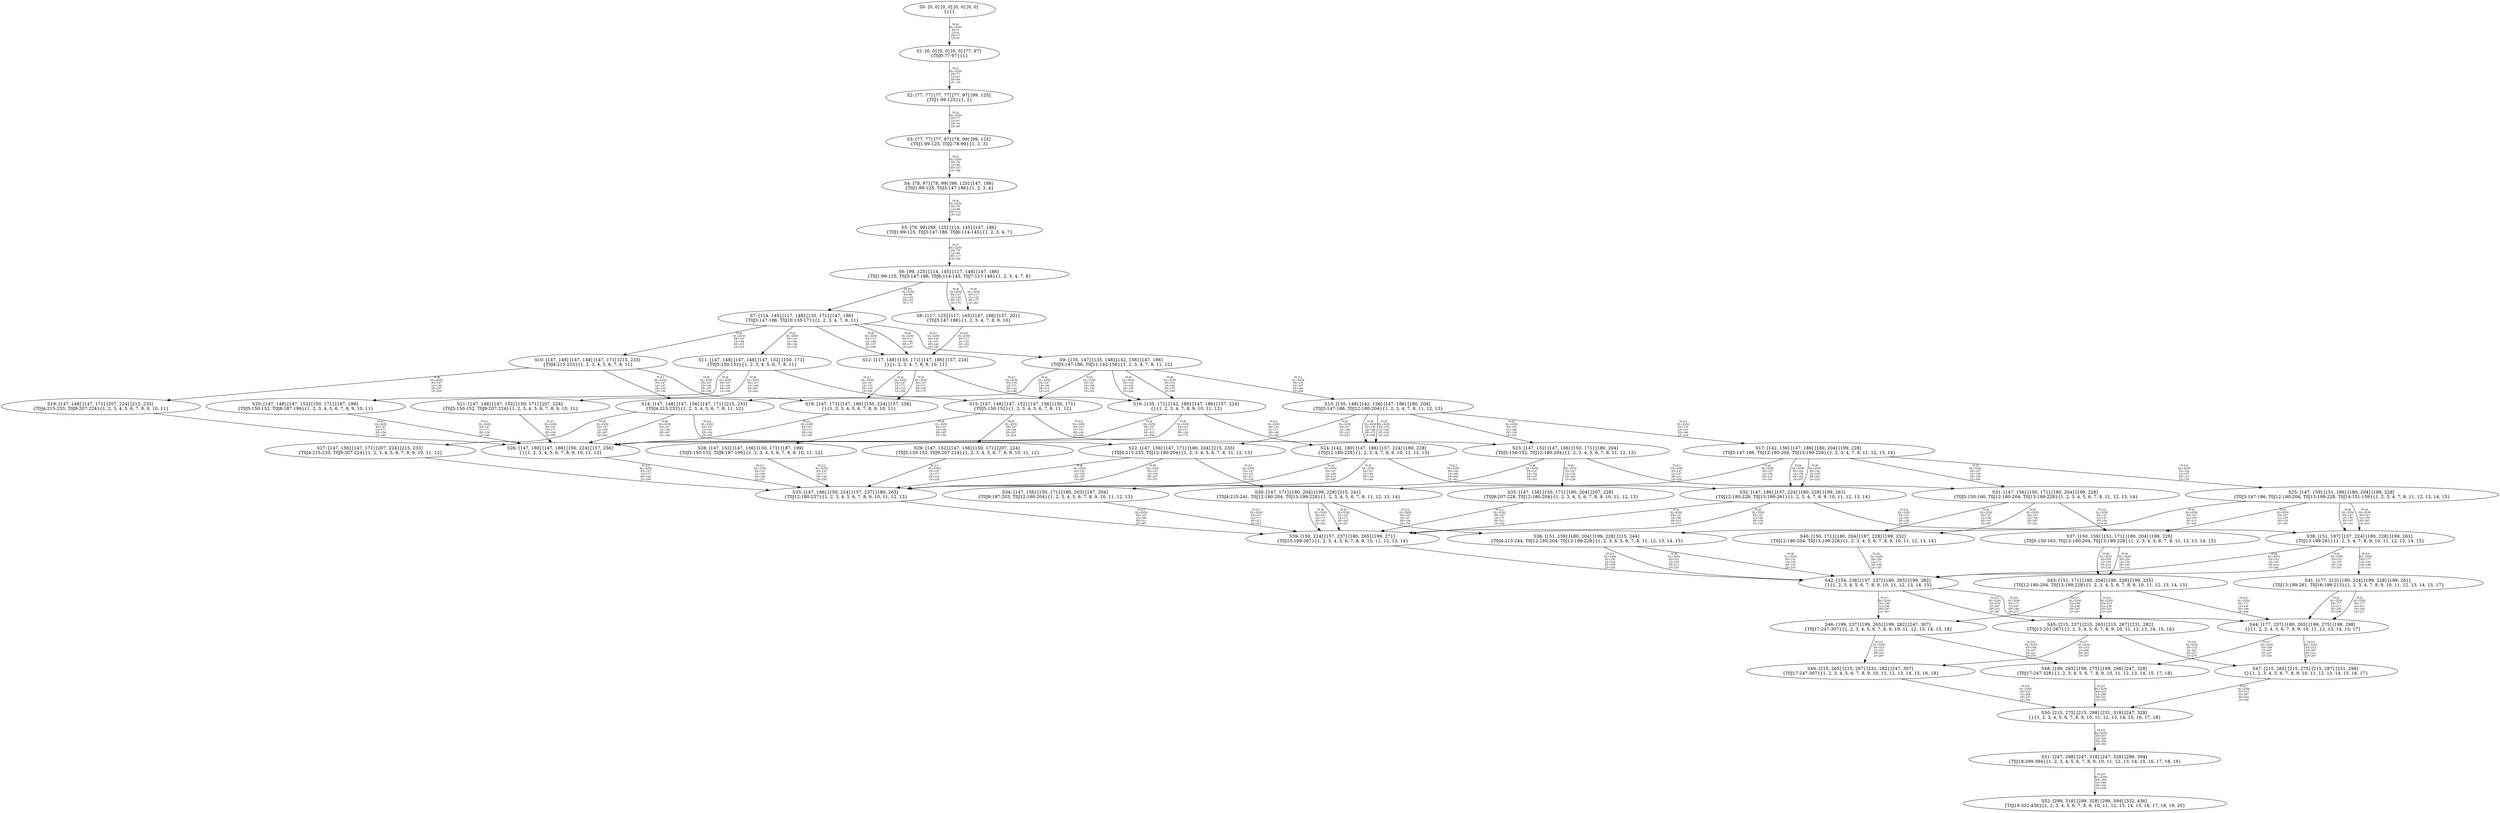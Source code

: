 digraph {
	S0[label="S0: [0, 0] [0, 0] [0, 0] [0, 0] \n{}{}"];
	S1[label="S1: [0, 0] [0, 0] [0, 0] [77, 97] \n{T0J0:77-97}{1}"];
	S2[label="S2: [77, 77] [77, 77] [77, 97] [99, 125] \n{T0J1:99-125}{1, 2}"];
	S3[label="S3: [77, 77] [77, 97] [78, 99] [99, 125] \n{T0J1:99-125, T0J2:78-99}{1, 2, 3}"];
	S4[label="S4: [78, 97] [78, 99] [99, 125] [147, 186] \n{T0J1:99-125, T0J3:147-186}{1, 2, 3, 4}"];
	S5[label="S5: [78, 99] [99, 125] [114, 145] [147, 186] \n{T0J1:99-125, T0J3:147-186, T0J6:114-145}{1, 2, 3, 4, 7}"];
	S6[label="S6: [99, 125] [114, 145] [117, 148] [147, 186] \n{T0J1:99-125, T0J3:147-186, T0J6:114-145, T0J7:117-148}{1, 2, 3, 4, 7, 8}"];
	S7[label="S7: [114, 145] [117, 148] [135, 171] [147, 186] \n{T0J3:147-186, T0J10:135-171}{1, 2, 3, 4, 7, 8, 11}"];
	S8[label="S8: [117, 125] [117, 145] [147, 186] [157, 201] \n{T0J3:147-186}{1, 2, 3, 4, 7, 8, 9, 10}"];
	S9[label="S9: [135, 147] [135, 148] [142, 156] [147, 186] \n{T0J3:147-186, T0J11:142-156}{1, 2, 3, 4, 7, 8, 11, 12}"];
	S10[label="S10: [147, 148] [147, 148] [147, 171] [215, 233] \n{T0J4:215-233}{1, 2, 3, 4, 5, 6, 7, 8, 11}"];
	S11[label="S11: [147, 148] [147, 148] [147, 152] [150, 171] \n{T0J5:150-152}{1, 2, 3, 4, 5, 6, 7, 8, 11}"];
	S12[label="S12: [117, 148] [135, 171] [147, 186] [157, 224] \n{}{1, 2, 3, 4, 7, 8, 9, 10, 11}"];
	S13[label="S13: [135, 148] [142, 156] [147, 186] [180, 204] \n{T0J3:147-186, T0J12:180-204}{1, 2, 3, 4, 7, 8, 11, 12, 13}"];
	S14[label="S14: [147, 148] [147, 156] [147, 171] [215, 233] \n{T0J4:215-233}{1, 2, 3, 4, 5, 6, 7, 8, 11, 12}"];
	S15[label="S15: [147, 148] [147, 152] [147, 156] [150, 171] \n{T0J5:150-152}{1, 2, 3, 4, 5, 6, 7, 8, 11, 12}"];
	S16[label="S16: [135, 171] [142, 180] [147, 186] [157, 224] \n{}{1, 2, 3, 4, 7, 8, 9, 10, 11, 12}"];
	S17[label="S17: [142, 156] [147, 186] [180, 204] [199, 228] \n{T0J3:147-186, T0J12:180-204, T0J13:199-228}{1, 2, 3, 4, 7, 8, 11, 12, 13, 14}"];
	S18[label="S18: [147, 171] [147, 186] [150, 224] [157, 256] \n{}{1, 2, 3, 4, 5, 6, 7, 8, 9, 10, 11}"];
	S19[label="S19: [147, 148] [147, 171] [207, 224] [215, 233] \n{T0J4:215-233, T0J9:207-224}{1, 2, 3, 4, 5, 6, 7, 8, 9, 10, 11}"];
	S20[label="S20: [147, 148] [147, 152] [150, 171] [187, 199] \n{T0J5:150-152, T0J8:187-199}{1, 2, 3, 4, 5, 6, 7, 8, 9, 10, 11}"];
	S21[label="S21: [147, 148] [147, 152] [150, 171] [207, 224] \n{T0J5:150-152, T0J9:207-224}{1, 2, 3, 4, 5, 6, 7, 8, 9, 10, 11}"];
	S22[label="S22: [147, 156] [147, 171] [180, 204] [215, 233] \n{T0J4:215-233, T0J12:180-204}{1, 2, 3, 4, 5, 6, 7, 8, 11, 12, 13}"];
	S23[label="S23: [147, 152] [147, 156] [150, 171] [180, 204] \n{T0J5:150-152, T0J12:180-204}{1, 2, 3, 4, 5, 6, 7, 8, 11, 12, 13}"];
	S24[label="S24: [142, 180] [147, 186] [157, 224] [180, 228] \n{T0J12:180-228}{1, 2, 3, 4, 7, 8, 9, 10, 11, 12, 13}"];
	S25[label="S25: [147, 159] [151, 186] [180, 204] [199, 228] \n{T0J3:147-186, T0J12:180-204, T0J13:199-228, T0J14:151-159}{1, 2, 3, 4, 7, 8, 11, 12, 13, 14, 15}"];
	S26[label="S26: [147, 180] [147, 186] [150, 224] [157, 256] \n{}{1, 2, 3, 4, 5, 6, 7, 8, 9, 10, 11, 12}"];
	S27[label="S27: [147, 156] [147, 171] [207, 224] [215, 233] \n{T0J4:215-233, T0J9:207-224}{1, 2, 3, 4, 5, 6, 7, 8, 9, 10, 11, 12}"];
	S28[label="S28: [147, 152] [147, 156] [150, 171] [187, 199] \n{T0J5:150-152, T0J8:187-199}{1, 2, 3, 4, 5, 6, 7, 8, 9, 10, 11, 12}"];
	S29[label="S29: [147, 152] [147, 156] [150, 171] [207, 224] \n{T0J5:150-152, T0J9:207-224}{1, 2, 3, 4, 5, 6, 7, 8, 9, 10, 11, 12}"];
	S30[label="S30: [147, 171] [180, 204] [199, 228] [215, 241] \n{T0J4:215-241, T0J12:180-204, T0J13:199-228}{1, 2, 3, 4, 5, 6, 7, 8, 11, 12, 13, 14}"];
	S31[label="S31: [147, 156] [150, 171] [180, 204] [199, 228] \n{T0J5:150-160, T0J12:180-204, T0J13:199-228}{1, 2, 3, 4, 5, 6, 7, 8, 11, 12, 13, 14}"];
	S32[label="S32: [147, 186] [157, 224] [180, 228] [199, 261] \n{T0J12:180-228, T0J13:199-261}{1, 2, 3, 4, 7, 8, 9, 10, 11, 12, 13, 14}"];
	S33[label="S33: [147, 186] [150, 224] [157, 237] [180, 265] \n{T0J12:180-237}{1, 2, 3, 4, 5, 6, 7, 8, 9, 10, 11, 12, 13}"];
	S34[label="S34: [147, 156] [150, 171] [180, 203] [187, 204] \n{T0J8:187-203, T0J12:180-204}{1, 2, 3, 4, 5, 6, 7, 8, 9, 10, 11, 12, 13}"];
	S35[label="S35: [147, 156] [150, 171] [180, 204] [207, 228] \n{T0J9:207-228, T0J12:180-204}{1, 2, 3, 4, 5, 6, 7, 8, 9, 10, 11, 12, 13}"];
	S36[label="S36: [151, 159] [180, 204] [199, 228] [215, 244] \n{T0J4:215-244, T0J12:180-204, T0J13:199-228}{1, 2, 3, 4, 5, 6, 7, 8, 11, 12, 13, 14, 15}"];
	S37[label="S37: [150, 159] [151, 171] [180, 204] [199, 228] \n{T0J5:150-163, T0J12:180-204, T0J13:199-228}{1, 2, 3, 4, 5, 6, 7, 8, 11, 12, 13, 14, 15}"];
	S38[label="S38: [151, 197] [157, 224] [180, 228] [199, 261] \n{T0J13:199-261}{1, 2, 3, 4, 7, 8, 9, 10, 11, 12, 13, 14, 15}"];
	S39[label="S39: [150, 224] [157, 237] [180, 265] [199, 271] \n{T0J13:199-267}{1, 2, 3, 4, 5, 6, 7, 8, 9, 10, 11, 12, 13, 14}"];
	S40[label="S40: [150, 171] [180, 204] [187, 228] [199, 232] \n{T0J12:180-204, T0J13:199-228}{1, 2, 3, 4, 5, 6, 7, 8, 9, 10, 11, 12, 13, 14}"];
	S41[label="S41: [177, 213] [180, 224] [199, 228] [199, 261] \n{T0J13:199-261, T0J16:199-213}{1, 2, 3, 4, 7, 8, 9, 10, 11, 12, 13, 14, 15, 17}"];
	S42[label="S42: [154, 236] [157, 237] [180, 265] [199, 282] \n{}{1, 2, 3, 4, 5, 6, 7, 8, 9, 10, 11, 12, 13, 14, 15}"];
	S43[label="S43: [151, 171] [180, 204] [190, 228] [199, 235] \n{T0J12:180-204, T0J13:199-228}{1, 2, 3, 4, 5, 6, 7, 8, 9, 10, 11, 12, 13, 14, 15}"];
	S44[label="S44: [177, 237] [180, 265] [199, 275] [199, 298] \n{}{1, 2, 3, 4, 5, 6, 7, 8, 9, 10, 11, 12, 13, 14, 15, 17}"];
	S45[label="S45: [215, 237] [215, 265] [215, 267] [231, 282] \n{T0J15:231-267}{1, 2, 3, 4, 5, 6, 7, 8, 9, 10, 11, 12, 13, 14, 15, 16}"];
	S46[label="S46: [199, 237] [199, 265] [199, 282] [247, 307] \n{T0J17:247-307}{1, 2, 3, 4, 5, 6, 7, 8, 9, 10, 11, 12, 13, 14, 15, 18}"];
	S47[label="S47: [215, 265] [215, 275] [215, 287] [231, 298] \n{}{1, 2, 3, 4, 5, 6, 7, 8, 9, 10, 11, 12, 13, 14, 15, 16, 17}"];
	S48[label="S48: [199, 265] [199, 275] [199, 298] [247, 328] \n{T0J17:247-328}{1, 2, 3, 4, 5, 6, 7, 8, 9, 10, 11, 12, 13, 14, 15, 17, 18}"];
	S49[label="S49: [215, 265] [215, 267] [231, 282] [247, 307] \n{T0J17:247-307}{1, 2, 3, 4, 5, 6, 7, 8, 9, 10, 11, 12, 13, 14, 15, 16, 18}"];
	S50[label="S50: [215, 275] [215, 298] [231, 318] [247, 328] \n{}{1, 2, 3, 4, 5, 6, 7, 8, 9, 10, 11, 12, 13, 14, 15, 16, 17, 18}"];
	S51[label="S51: [247, 298] [247, 318] [247, 328] [299, 394] \n{T0J18:299-394}{1, 2, 3, 4, 5, 6, 7, 8, 9, 10, 11, 12, 13, 14, 15, 16, 17, 18, 19}"];
	S52[label="S52: [299, 318] [299, 328] [299, 394] [332, 436] \n{T0J19:332-436}{1, 2, 3, 4, 5, 6, 7, 8, 9, 10, 11, 12, 13, 14, 15, 16, 17, 18, 19, 20}"];
	S0 -> S1[label="T0 J0\nDL=2250\nES=0\nLS=0\nEF=77\nLF=97",fontsize=8];
	S1 -> S2[label="T0 J1\nDL=2250\nES=77\nLS=97\nEF=99\nLF=125",fontsize=8];
	S2 -> S3[label="T0 J2\nDL=2250\nES=77\nLS=97\nEF=78\nLF=99",fontsize=8];
	S3 -> S4[label="T0 J3\nDL=2250\nES=78\nLS=99\nEF=147\nLF=186",fontsize=8];
	S4 -> S5[label="T0 J6\nDL=2250\nES=78\nLS=99\nEF=114\nLF=145",fontsize=8];
	S5 -> S6[label="T0 J7\nDL=2250\nES=78\nLS=99\nEF=117\nLF=148",fontsize=8];
	S6 -> S8[label="T0 J8\nDL=2250\nES=117\nLS=125\nEF=157\nLF=176",fontsize=8];
	S6 -> S8[label="T0 J9\nDL=2250\nES=117\nLS=125\nEF=177\nLF=201",fontsize=8];
	S6 -> S7[label="T0 J10\nDL=2250\nES=99\nLS=125\nEF=135\nLF=171",fontsize=8];
	S7 -> S10[label="T0 J4\nDL=2250\nES=147\nLS=148\nEF=215\nLF=233",fontsize=8];
	S7 -> S11[label="T0 J5\nDL=2250\nES=147\nLS=148\nEF=150\nLF=152",fontsize=8];
	S7 -> S12[label="T0 J8\nDL=2250\nES=117\nLS=148\nEF=157\nLF=199",fontsize=8];
	S7 -> S12[label="T0 J9\nDL=2250\nES=117\nLS=148\nEF=177\nLF=224",fontsize=8];
	S7 -> S9[label="T0 J11\nDL=2250\nES=135\nLS=147\nEF=142\nLF=156",fontsize=8];
	S8 -> S12[label="T0 J10\nDL=2250\nES=117\nLS=125\nEF=153\nLF=171",fontsize=8];
	S9 -> S14[label="T0 J4\nDL=2250\nES=147\nLS=148\nEF=215\nLF=233",fontsize=8];
	S9 -> S15[label="T0 J5\nDL=2250\nES=147\nLS=148\nEF=150\nLF=152",fontsize=8];
	S9 -> S16[label="T0 J8\nDL=2250\nES=135\nLS=148\nEF=175\nLF=199",fontsize=8];
	S9 -> S16[label="T0 J9\nDL=2250\nES=135\nLS=148\nEF=195\nLF=224",fontsize=8];
	S9 -> S13[label="T0 J12\nDL=2250\nES=135\nLS=147\nEF=180\nLF=204",fontsize=8];
	S10 -> S18[label="T0 J8\nDL=2250\nES=147\nLS=148\nEF=187\nLF=199",fontsize=8];
	S10 -> S19[label="T0 J9\nDL=2250\nES=147\nLS=148\nEF=207\nLF=224",fontsize=8];
	S10 -> S14[label="T0 J11\nDL=2250\nES=147\nLS=147\nEF=154\nLF=156",fontsize=8];
	S11 -> S20[label="T0 J8\nDL=2250\nES=147\nLS=148\nEF=187\nLF=199",fontsize=8];
	S11 -> S21[label="T0 J9\nDL=2250\nES=147\nLS=148\nEF=207\nLF=224",fontsize=8];
	S11 -> S15[label="T0 J11\nDL=2250\nES=147\nLS=147\nEF=154\nLF=156",fontsize=8];
	S12 -> S18[label="T0 J4\nDL=2250\nES=147\nLS=171\nEF=215\nLF=256",fontsize=8];
	S12 -> S18[label="T0 J5\nDL=2250\nES=147\nLS=171\nEF=150\nLF=175",fontsize=8];
	S12 -> S16[label="T0 J11\nDL=2250\nES=135\nLS=171\nEF=142\nLF=180",fontsize=8];
	S13 -> S22[label="T0 J4\nDL=2250\nES=147\nLS=148\nEF=215\nLF=233",fontsize=8];
	S13 -> S23[label="T0 J5\nDL=2250\nES=147\nLS=148\nEF=150\nLF=152",fontsize=8];
	S13 -> S24[label="T0 J8\nDL=2250\nES=135\nLS=148\nEF=175\nLF=199",fontsize=8];
	S13 -> S24[label="T0 J9\nDL=2250\nES=135\nLS=148\nEF=195\nLF=224",fontsize=8];
	S13 -> S17[label="T0 J13\nDL=2250\nES=135\nLS=147\nEF=199\nLF=228",fontsize=8];
	S14 -> S26[label="T0 J8\nDL=2250\nES=147\nLS=148\nEF=187\nLF=199",fontsize=8];
	S14 -> S27[label="T0 J9\nDL=2250\nES=147\nLS=148\nEF=207\nLF=224",fontsize=8];
	S14 -> S22[label="T0 J12\nDL=2250\nES=147\nLS=147\nEF=192\nLF=204",fontsize=8];
	S15 -> S28[label="T0 J8\nDL=2250\nES=147\nLS=148\nEF=187\nLF=199",fontsize=8];
	S15 -> S29[label="T0 J9\nDL=2250\nES=147\nLS=148\nEF=207\nLF=224",fontsize=8];
	S15 -> S23[label="T0 J12\nDL=2250\nES=147\nLS=147\nEF=192\nLF=204",fontsize=8];
	S16 -> S26[label="T0 J4\nDL=2250\nES=147\nLS=171\nEF=215\nLF=256",fontsize=8];
	S16 -> S26[label="T0 J5\nDL=2250\nES=147\nLS=171\nEF=150\nLF=175",fontsize=8];
	S16 -> S24[label="T0 J12\nDL=2250\nES=135\nLS=171\nEF=180\nLF=228",fontsize=8];
	S17 -> S30[label="T0 J4\nDL=2250\nES=147\nLS=156\nEF=215\nLF=241",fontsize=8];
	S17 -> S31[label="T0 J5\nDL=2250\nES=147\nLS=156\nEF=150\nLF=160",fontsize=8];
	S17 -> S32[label="T0 J8\nDL=2250\nES=142\nLS=156\nEF=182\nLF=207",fontsize=8];
	S17 -> S32[label="T0 J9\nDL=2250\nES=142\nLS=156\nEF=202\nLF=232",fontsize=8];
	S17 -> S25[label="T0 J14\nDL=2250\nES=142\nLS=147\nEF=151\nLF=159",fontsize=8];
	S18 -> S26[label="T0 J11\nDL=2250\nES=147\nLS=171\nEF=154\nLF=180",fontsize=8];
	S19 -> S26[label="T0 J11\nDL=2250\nES=147\nLS=171\nEF=154\nLF=180",fontsize=8];
	S20 -> S26[label="T0 J11\nDL=2250\nES=147\nLS=171\nEF=154\nLF=180",fontsize=8];
	S21 -> S26[label="T0 J11\nDL=2250\nES=147\nLS=171\nEF=154\nLF=180",fontsize=8];
	S22 -> S33[label="T0 J8\nDL=2250\nES=147\nLS=156\nEF=187\nLF=207",fontsize=8];
	S22 -> S33[label="T0 J9\nDL=2250\nES=147\nLS=156\nEF=207\nLF=232",fontsize=8];
	S22 -> S30[label="T0 J13\nDL=2250\nES=147\nLS=147\nEF=211\nLF=228",fontsize=8];
	S23 -> S34[label="T0 J8\nDL=2250\nES=147\nLS=152\nEF=187\nLF=203",fontsize=8];
	S23 -> S35[label="T0 J9\nDL=2250\nES=147\nLS=152\nEF=207\nLF=228",fontsize=8];
	S23 -> S31[label="T0 J13\nDL=2250\nES=147\nLS=147\nEF=211\nLF=228",fontsize=8];
	S24 -> S33[label="T0 J4\nDL=2250\nES=147\nLS=180\nEF=215\nLF=265",fontsize=8];
	S24 -> S33[label="T0 J5\nDL=2250\nES=147\nLS=180\nEF=150\nLF=184",fontsize=8];
	S24 -> S32[label="T0 J13\nDL=2250\nES=142\nLS=180\nEF=206\nLF=261",fontsize=8];
	S25 -> S36[label="T0 J4\nDL=2250\nES=147\nLS=159\nEF=215\nLF=244",fontsize=8];
	S25 -> S37[label="T0 J5\nDL=2250\nES=147\nLS=159\nEF=150\nLF=163",fontsize=8];
	S25 -> S38[label="T0 J8\nDL=2250\nES=147\nLS=159\nEF=187\nLF=210",fontsize=8];
	S25 -> S38[label="T0 J9\nDL=2250\nES=147\nLS=159\nEF=207\nLF=235",fontsize=8];
	S26 -> S33[label="T0 J12\nDL=2250\nES=147\nLS=180\nEF=192\nLF=237",fontsize=8];
	S27 -> S33[label="T0 J12\nDL=2250\nES=147\nLS=171\nEF=192\nLF=228",fontsize=8];
	S28 -> S33[label="T0 J12\nDL=2250\nES=147\nLS=171\nEF=192\nLF=228",fontsize=8];
	S29 -> S33[label="T0 J12\nDL=2250\nES=147\nLS=171\nEF=192\nLF=228",fontsize=8];
	S30 -> S39[label="T0 J8\nDL=2250\nES=147\nLS=171\nEF=187\nLF=222",fontsize=8];
	S30 -> S39[label="T0 J9\nDL=2250\nES=147\nLS=171\nEF=207\nLF=247",fontsize=8];
	S30 -> S36[label="T0 J14\nDL=2250\nES=147\nLS=147\nEF=156\nLF=159",fontsize=8];
	S31 -> S40[label="T0 J8\nDL=2250\nES=147\nLS=156\nEF=187\nLF=207",fontsize=8];
	S31 -> S40[label="T0 J9\nDL=2250\nES=147\nLS=156\nEF=207\nLF=232",fontsize=8];
	S31 -> S37[label="T0 J14\nDL=2250\nES=147\nLS=147\nEF=156\nLF=159",fontsize=8];
	S32 -> S39[label="T0 J4\nDL=2250\nES=147\nLS=186\nEF=215\nLF=271",fontsize=8];
	S32 -> S39[label="T0 J5\nDL=2250\nES=147\nLS=186\nEF=150\nLF=190",fontsize=8];
	S32 -> S38[label="T0 J14\nDL=2250\nES=147\nLS=185\nEF=156\nLF=197",fontsize=8];
	S33 -> S39[label="T0 J13\nDL=2250\nES=147\nLS=186\nEF=211\nLF=267",fontsize=8];
	S34 -> S39[label="T0 J13\nDL=2250\nES=147\nLS=171\nEF=211\nLF=252",fontsize=8];
	S35 -> S39[label="T0 J13\nDL=2250\nES=147\nLS=171\nEF=211\nLF=252",fontsize=8];
	S36 -> S42[label="T0 J8\nDL=2250\nES=151\nLS=159\nEF=191\nLF=210",fontsize=8];
	S36 -> S42[label="T0 J9\nDL=2250\nES=151\nLS=159\nEF=211\nLF=235",fontsize=8];
	S37 -> S43[label="T0 J8\nDL=2250\nES=150\nLS=159\nEF=190\nLF=210",fontsize=8];
	S37 -> S43[label="T0 J9\nDL=2250\nES=150\nLS=159\nEF=210\nLF=235",fontsize=8];
	S38 -> S42[label="T0 J4\nDL=2250\nES=151\nLS=197\nEF=219\nLF=282",fontsize=8];
	S38 -> S42[label="T0 J5\nDL=2250\nES=151\nLS=197\nEF=154\nLF=201",fontsize=8];
	S38 -> S41[label="T0 J16\nDL=2250\nES=177\nLS=185\nEF=199\nLF=213",fontsize=8];
	S39 -> S42[label="T0 J14\nDL=2250\nES=150\nLS=224\nEF=159\nLF=236",fontsize=8];
	S40 -> S42[label="T0 J14\nDL=2250\nES=150\nLS=171\nEF=159\nLF=183",fontsize=8];
	S41 -> S44[label="T0 J4\nDL=2250\nES=177\nLS=213\nEF=245\nLF=298",fontsize=8];
	S41 -> S44[label="T0 J5\nDL=2250\nES=177\nLS=213\nEF=180\nLF=217",fontsize=8];
	S42 -> S45[label="T0 J15\nDL=2250\nES=215\nLS=247\nEF=231\nLF=267",fontsize=8];
	S42 -> S44[label="T0 J16\nDL=2250\nES=177\nLS=247\nEF=199\nLF=275",fontsize=8];
	S42 -> S46[label="T0 J17\nDL=2250\nES=199\nLS=246\nEF=247\nLF=307",fontsize=8];
	S43 -> S45[label="T0 J15\nDL=2250\nES=215\nLS=236\nEF=231\nLF=256",fontsize=8];
	S43 -> S44[label="T0 J16\nDL=2250\nES=177\nLS=236\nEF=199\nLF=264",fontsize=8];
	S43 -> S46[label="T0 J17\nDL=2250\nES=199\nLS=236\nEF=247\nLF=297",fontsize=8];
	S44 -> S47[label="T0 J15\nDL=2250\nES=215\nLS=267\nEF=231\nLF=287",fontsize=8];
	S44 -> S48[label="T0 J17\nDL=2250\nES=199\nLS=267\nEF=247\nLF=328",fontsize=8];
	S45 -> S47[label="T0 J16\nDL=2250\nES=215\nLS=247\nEF=237\nLF=275",fontsize=8];
	S45 -> S49[label="T0 J17\nDL=2250\nES=215\nLS=246\nEF=263\nLF=307",fontsize=8];
	S46 -> S49[label="T0 J15\nDL=2250\nES=215\nLS=247\nEF=231\nLF=267",fontsize=8];
	S46 -> S48[label="T0 J16\nDL=2250\nES=199\nLS=247\nEF=221\nLF=275",fontsize=8];
	S47 -> S50[label="T0 J17\nDL=2250\nES=215\nLS=267\nEF=263\nLF=328",fontsize=8];
	S48 -> S50[label="T0 J15\nDL=2250\nES=215\nLS=298\nEF=231\nLF=318",fontsize=8];
	S49 -> S50[label="T0 J16\nDL=2250\nES=215\nLS=265\nEF=237\nLF=293",fontsize=8];
	S50 -> S51[label="T0 J18\nDL=2250\nES=247\nLS=328\nEF=299\nLF=394",fontsize=8];
	S51 -> S52[label="T0 J19\nDL=2250\nES=299\nLS=394\nEF=332\nLF=436",fontsize=8];
}
